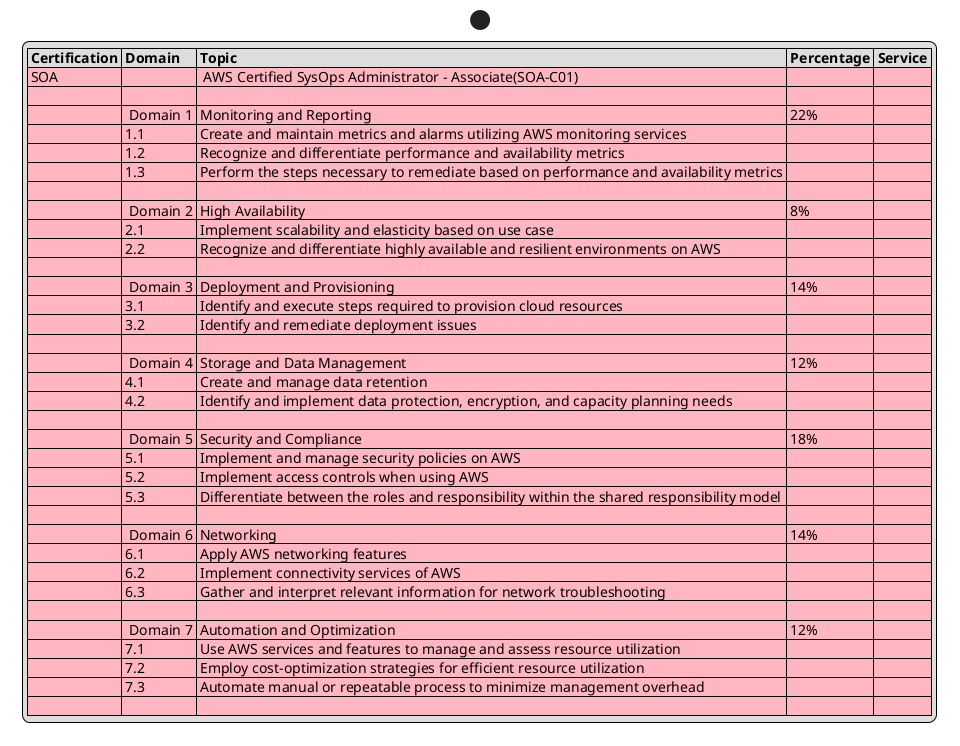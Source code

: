 @startuml
start
    legend
        |= Certification |= Domain |= Topic |= Percentage |= Service |
        <#LightPink>| SOA |  |  AWS Certified SysOps Administrator – Associate(SOA-C01) | |
        <#LightPink>|  |  |  | |
        <#LightPink>|  |  Domain 1 | Monitoring and Reporting | 22% | |
        <#LightPink>|  | 1.1 | Create and maintain metrics and alarms utilizing AWS monitoring services | |
        <#LightPink>|  | 1.2 | Recognize and differentiate performance and availability metrics | |
        <#LightPink>|  | 1.3 | Perform the steps necessary to remediate based on performance and availability metrics | |
        <#LightPink>|  | |  | |
        <#LightPink>|  |  Domain 2 | High Availability | 8% | |
        <#LightPink>|  | 2.1 | Implement scalability and elasticity based on use case | |
        <#LightPink>|  | 2.2 | Recognize and differentiate highly available and resilient environments on AWS | |
        <#LightPink>|  |  |  |
        <#LightPink>|  |  Domain 3 | Deployment and Provisioning | 14%| |
        <#LightPink>|  | 3.1 | Identify and execute steps required to provision cloud resources |  | |
        <#LightPink>|  | 3.2 | Identify and remediate deployment issues |  | |
        <#LightPink>|  |  |  |  | |
        <#LightPink>|  |  Domain 4 | Storage and Data Management | 12% | |
        <#LightPink>|  | 4.1 | Create and manage data retention | | |
        <#LightPink>|  | 4.2 | Identify and implement data protection, encryption, and capacity planning needs | | |
        <#LightPink>|  |  |  | | |
        <#LightPink>|  |  Domain 5 | Security and Compliance | 18% | |
        <#LightPink>|  | 5.1 | Implement and manage security policies on AWS | | |
        <#LightPink>|  | 5.2 | Implement access controls when using AWS | | |
        <#LightPink>|  | 5.3 | Differentiate between the roles and responsibility within the shared responsibility model | | |
        <#LightPink>|  |  |  | | |
        <#LightPink>|  |  Domain 6 | Networking | 14% | |
        <#LightPink>|  | 6.1 | Apply AWS networking features | | |
        <#LightPink>|  | 6.2 | Implement connectivity services of AWS | | |
        <#LightPink>|  | 6.3 | Gather and interpret relevant information for network troubleshooting | | |
        <#LightPink>|  |  |  | | |
        <#LightPink>|  |  Domain 7 | Automation and Optimization | 12% | |
        <#LightPink>|  | 7.1 | Use AWS services and features to manage and assess resource utilization | | |
        <#LightPink>|  | 7.2 | Employ cost-optimization strategies for efficient resource utilization | | |
        <#LightPink>|  | 7.3 | Automate manual or repeatable process to minimize management overhead | | |
        <#LightPink>|  |  |  | | |
    endlegend
@enduml
